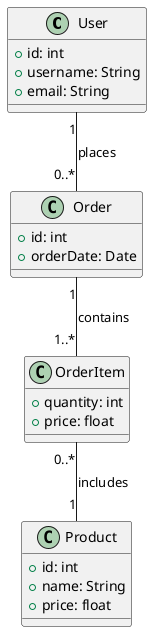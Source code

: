 @startuml DomainModel
class User {
    +id: int
    +username: String
    +email: String
}

class Product {
    +id: int
    +name: String
    +price: float
}

class Order {
    +id: int
    +orderDate: Date
}

class OrderItem {
    +quantity: int
    +price: float
}

User "1" -- "0..*" Order : places
Order "1" -- "1..*" OrderItem : contains
OrderItem "0..*" -- "1" Product : includes
@enduml
